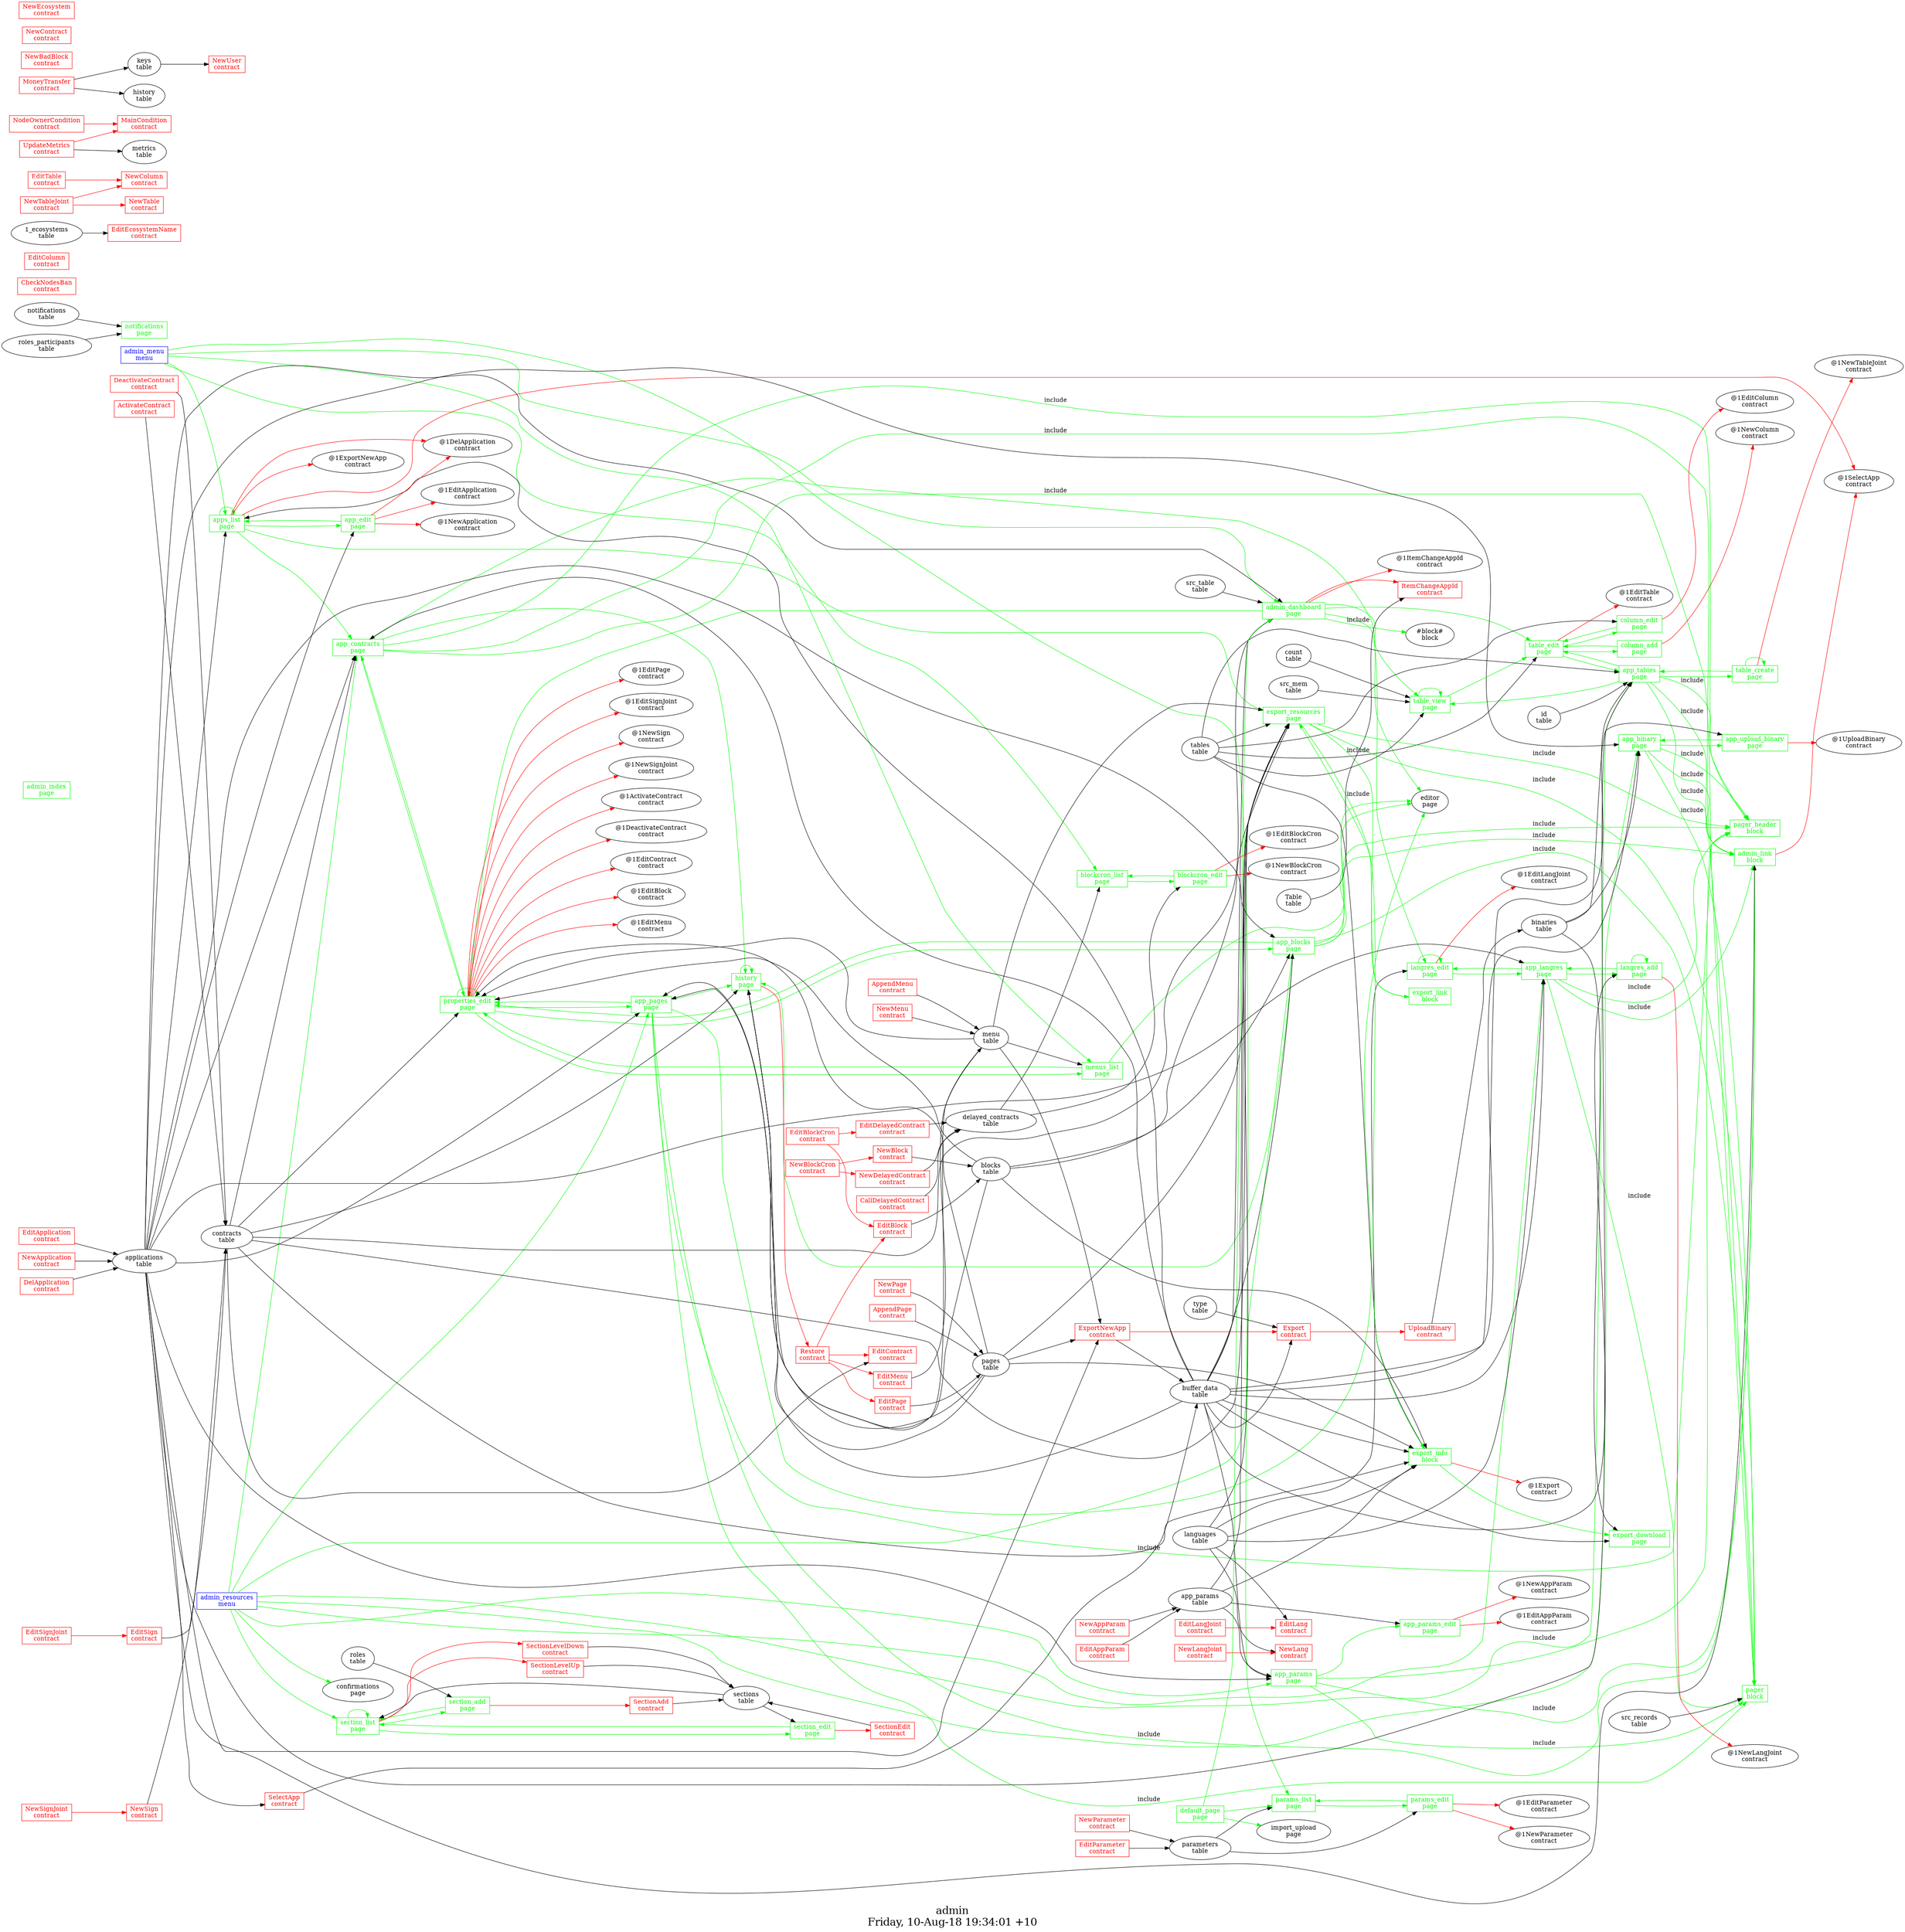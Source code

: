 digraph G {
fontsize="24";
label="admin\nFriday, 10-Aug-18 19:34:01 +10";
nojustify=true;
ordering=out;
rankdir=LR;
size="30";
"admin_menu\nmenu" -> "apps_list\npage"  [ color=green ]
"admin_menu\nmenu" -> "params_list\npage"  [ color=green ]
"admin_menu\nmenu" -> "menus_list\npage"  [ color=green ]
"admin_menu\nmenu" -> "blockcron_list\npage"  [ color=green ]
"admin_menu\nmenu" -> "admin_dashboard\npage"  [ color=green ]
"admin_menu\nmenu" [color=blue, fontcolor=blue, group=menus, shape=record];
"admin_resources\nmenu" -> "app_contracts\npage"  [ color=green ]
"admin_resources\nmenu" -> "app_pages\npage"  [ color=green ]
"admin_resources\nmenu" -> "app_blocks\npage"  [ color=green ]
"admin_resources\nmenu" -> "app_tables\npage"  [ color=green ]
"admin_resources\nmenu" -> "app_binary\npage"  [ color=green ]
"admin_resources\nmenu" -> "app_langres\npage"  [ color=green ]
"admin_resources\nmenu" -> "app_params\npage"  [ color=green ]
"admin_resources\nmenu" -> "confirmations\npage"  [ color=green ]
"admin_resources\nmenu" -> "section_list\npage"  [ color=green ]
"admin_resources\nmenu" [color=blue, fontcolor=blue, group=menus, shape=record];
"admin_dashboard\npage" -> "ItemChangeAppId\ncontract"  [ color=red ]
"admin_dashboard\npage" -> "@1ItemChangeAppId\ncontract"  [ color=red ]
"contracts\ntable" -> "admin_dashboard\npage"
"applications\ntable" -> "admin_dashboard\npage"
"buffer_data\ntable" -> "admin_dashboard\npage"
"src_table\ntable" -> "admin_dashboard\npage"
"admin_dashboard\npage" -> "properties_edit\npage"  [ color=green ]
"admin_dashboard\npage" -> "table_view\npage"  [ color=green ]
"admin_dashboard\npage" -> "table_edit\npage"  [ color=green ]
"admin_dashboard\npage" -> "langres_edit\npage"  [ color=green ]
"admin_dashboard\npage" -> "#block#\nblock"  [ color=green, label=include ]
"admin_dashboard\npage" [color=green, fontcolor=green, group=pages, shape=record];
"admin_index\npage" [color=green, fontcolor=green, group=pages, shape=record];
"buffer_data\ntable" -> "app_binary\npage"
"applications\ntable" -> "app_binary\npage"
"binaries\ntable" -> "app_binary\npage"
"app_binary\npage" -> "app_upload_binary\npage"  [ color=green ]
"app_binary\npage" -> "pager_header\nblock"  [ color=green, label=include ]
"app_binary\npage" -> "admin_link\nblock"  [ color=green, label=include ]
"app_binary\npage" -> "pager\nblock"  [ color=green, label=include ]
"app_binary\npage" [color=green, fontcolor=green, group=pages, shape=record];
"buffer_data\ntable" -> "app_blocks\npage"
"applications\ntable" -> "app_blocks\npage"
"blocks\ntable" -> "app_blocks\npage"
"app_blocks\npage" -> "editor\npage"  [ color=green ]
"app_blocks\npage" -> "history\npage"  [ color=green ]
"app_blocks\npage" -> "properties_edit\npage"  [ color=green ]
"app_blocks\npage" -> "pager_header\nblock"  [ color=green, label=include ]
"app_blocks\npage" -> "admin_link\nblock"  [ color=green, label=include ]
"app_blocks\npage" -> "pager\nblock"  [ color=green, label=include ]
"app_blocks\npage" [color=green, fontcolor=green, group=pages, shape=record];
"buffer_data\ntable" -> "app_contracts\npage"
"applications\ntable" -> "app_contracts\npage"
"contracts\ntable" -> "app_contracts\npage"
"app_contracts\npage" -> "editor\npage"  [ color=green ]
"app_contracts\npage" -> "history\npage"  [ color=green ]
"app_contracts\npage" -> "properties_edit\npage"  [ color=green ]
"app_contracts\npage" -> "pager_header\nblock"  [ color=green, label=include ]
"app_contracts\npage" -> "admin_link\nblock"  [ color=green, label=include ]
"app_contracts\npage" -> "pager\nblock"  [ color=green, label=include ]
"app_contracts\npage" [color=green, fontcolor=green, group=pages, shape=record];
"app_edit\npage" -> "@1DelApplication\ncontract"  [ color=red ]
"app_edit\npage" -> "@1EditApplication\ncontract"  [ color=red ]
"app_edit\npage" -> "@1NewApplication\ncontract"  [ color=red ]
"applications\ntable" -> "app_edit\npage"
"app_edit\npage" -> "apps_list\npage"  [ color=green ]
"app_edit\npage" [color=green, fontcolor=green, group=pages, shape=record];
"buffer_data\ntable" -> "app_langres\npage"
"applications\ntable" -> "app_langres\npage"
"languages\ntable" -> "app_langres\npage"
"app_langres\npage" -> "langres_add\npage"  [ color=green ]
"app_langres\npage" -> "langres_edit\npage"  [ color=green ]
"app_langres\npage" -> "pager_header\nblock"  [ color=green, label=include ]
"app_langres\npage" -> "admin_link\nblock"  [ color=green, label=include ]
"app_langres\npage" -> "pager\nblock"  [ color=green, label=include ]
"app_langres\npage" [color=green, fontcolor=green, group=pages, shape=record];
"buffer_data\ntable" -> "app_pages\npage"
"applications\ntable" -> "app_pages\npage"
"pages\ntable" -> "app_pages\npage"
"app_pages\npage" -> "editor\npage"  [ color=green ]
"app_pages\npage" -> "history\npage"  [ color=green ]
"app_pages\npage" -> "properties_edit\npage"  [ color=green ]
"app_pages\npage" -> "pager_header\nblock"  [ color=green, label=include ]
"app_pages\npage" -> "admin_link\nblock"  [ color=green, label=include ]
"app_pages\npage" -> "pager\nblock"  [ color=green, label=include ]
"app_pages\npage" [color=green, fontcolor=green, group=pages, shape=record];
"buffer_data\ntable" -> "app_params\npage"
"applications\ntable" -> "app_params\npage"
"app_params\ntable" -> "app_params\npage"
"app_params\npage" -> "app_params_edit\npage"  [ color=green ]
"app_params\npage" -> "pager_header\nblock"  [ color=green, label=include ]
"app_params\npage" -> "admin_link\nblock"  [ color=green, label=include ]
"app_params\npage" -> "pager\nblock"  [ color=green, label=include ]
"app_params\npage" [color=green, fontcolor=green, group=pages, shape=record];
"app_params_edit\npage" -> "@1NewAppParam\ncontract"  [ color=red ]
"app_params_edit\npage" -> "@1EditAppParam\ncontract"  [ color=red ]
"app_params\ntable" -> "app_params_edit\npage"
"app_params_edit\npage" [color=green, fontcolor=green, group=pages, shape=record];
"buffer_data\ntable" -> "app_tables\npage"
"applications\ntable" -> "app_tables\npage"
"tables\ntable" -> "app_tables\npage"
"id\ntable" -> "app_tables\npage"
"app_tables\npage" -> "table_create\npage"  [ color=green ]
"app_tables\npage" -> "table_view\npage"  [ color=green ]
"app_tables\npage" -> "table_edit\npage"  [ color=green ]
"app_tables\npage" -> "pager_header\nblock"  [ color=green, label=include ]
"app_tables\npage" -> "admin_link\nblock"  [ color=green, label=include ]
"app_tables\npage" -> "pager\nblock"  [ color=green, label=include ]
"app_tables\npage" [color=green, fontcolor=green, group=pages, shape=record];
"app_upload_binary\npage" -> "@1UploadBinary\ncontract"  [ color=red ]
"binaries\ntable" -> "app_upload_binary\npage"
"app_upload_binary\npage" -> "app_binary\npage"  [ color=green ]
"app_upload_binary\npage" [color=green, fontcolor=green, group=pages, shape=record];
"apps_list\npage" -> "@1DelApplication\ncontract"  [ color=red ]
"apps_list\npage" -> "@1ExportNewApp\ncontract"  [ color=red ]
"apps_list\npage" -> "@1SelectApp\ncontract"  [ color=red ]
"applications\ntable" -> "apps_list\npage"
"buffer_data\ntable" -> "apps_list\npage"
"apps_list\npage" -> "apps_list\npage"  [ color=green ]
"apps_list\npage" -> "app_edit\npage"  [ color=green ]
"apps_list\npage" -> "export_resources\npage"  [ color=green ]
"apps_list\npage" -> "app_contracts\npage"  [ color=green ]
"apps_list\npage" [color=green, fontcolor=green, group=pages, shape=record];
"blockcron_edit\npage" -> "@1EditBlockCron\ncontract"  [ color=red ]
"blockcron_edit\npage" -> "@1NewBlockCron\ncontract"  [ color=red ]
"delayed_contracts\ntable" -> "blockcron_edit\npage"
"blockcron_edit\npage" -> "blockcron_list\npage"  [ color=green ]
"blockcron_edit\npage" [color=green, fontcolor=green, group=pages, shape=record];
"delayed_contracts\ntable" -> "blockcron_list\npage"
"blockcron_list\npage" -> "blockcron_edit\npage"  [ color=green ]
"blockcron_list\npage" [color=green, fontcolor=green, group=pages, shape=record];
"column_add\npage" -> "@1NewColumn\ncontract"  [ color=red ]
"column_add\npage" -> "table_edit\npage"  [ color=green ]
"column_add\npage" [color=green, fontcolor=green, group=pages, shape=record];
"column_edit\npage" -> "@1EditColumn\ncontract"  [ color=red ]
"tables\ntable" -> "column_edit\npage"
"column_edit\npage" -> "table_edit\npage"  [ color=green ]
"column_edit\npage" [color=green, fontcolor=green, group=pages, shape=record];
"default_page\npage" -> "params_list\npage"  [ color=green ]
"default_page\npage" -> "admin_dashboard\npage"  [ color=green ]
"default_page\npage" -> "import_upload\npage"  [ color=green ]
"default_page\npage" [color=green, fontcolor=green, group=pages, shape=record];
"binaries\ntable" -> "export_download\npage"
"buffer_data\ntable" -> "export_download\npage"
"export_download\npage" [color=green, fontcolor=green, group=pages, shape=record];
"buffer_data\ntable" -> "export_resources\npage"
"pages\ntable" -> "export_resources\npage"
"blocks\ntable" -> "export_resources\npage"
"menu\ntable" -> "export_resources\npage"
"app_params\ntable" -> "export_resources\npage"
"languages\ntable" -> "export_resources\npage"
"contracts\ntable" -> "export_resources\npage"
"tables\ntable" -> "export_resources\npage"
"export_resources\npage" -> "export_link\nblock"  [ color=green, label=include ]
"export_resources\npage" -> "pager_header\nblock"  [ color=green, label=include ]
"export_resources\npage" -> "pager\nblock"  [ color=green, label=include ]
"export_resources\npage" -> "export_info\nblock"  [ color=green, label=include ]
"export_resources\npage" [color=green, fontcolor=green, group=pages, shape=record];
"history\npage" -> "Restore\ncontract"  [ color=red ]
"pages\ntable" -> "history\npage"
"blocks\ntable" -> "history\npage"
"contracts\ntable" -> "history\npage"
"menu\ntable" -> "history\npage"
"history\npage" -> "history\npage"  [ color=green ]
"history\npage" [color=green, fontcolor=green, group=pages, shape=record];
"langres_add\npage" -> "@1NewLangJoint\ncontract"  [ color=red ]
"buffer_data\ntable" -> "langres_add\npage"
"langres_add\npage" -> "langres_add\npage"  [ color=green ]
"langres_add\npage" -> "app_langres\npage"  [ color=green ]
"langres_add\npage" [color=green, fontcolor=green, group=pages, shape=record];
"langres_edit\npage" -> "@1EditLangJoint\ncontract"  [ color=red ]
"languages\ntable" -> "langres_edit\npage"
"langres_edit\npage" -> "langres_edit\npage"  [ color=green ]
"langres_edit\npage" -> "app_langres\npage"  [ color=green ]
"langres_edit\npage" [color=green, fontcolor=green, group=pages, shape=record];
"menu\ntable" -> "menus_list\npage"
"menus_list\npage" -> "editor\npage"  [ color=green ]
"menus_list\npage" -> "properties_edit\npage"  [ color=green ]
"menus_list\npage" [color=green, fontcolor=green, group=pages, shape=record];
"notifications\ntable" -> "notifications\npage"
"roles_participants\ntable" -> "notifications\npage"
"notifications\npage" [color=green, fontcolor=green, group=pages, shape=record];
"params_edit\npage" -> "@1EditParameter\ncontract"  [ color=red ]
"params_edit\npage" -> "@1NewParameter\ncontract"  [ color=red ]
"parameters\ntable" -> "params_edit\npage"
"params_edit\npage" -> "params_list\npage"  [ color=green ]
"params_edit\npage" [color=green, fontcolor=green, group=pages, shape=record];
"parameters\ntable" -> "params_list\npage"
"params_list\npage" -> "params_edit\npage"  [ color=green ]
"params_list\npage" [color=green, fontcolor=green, group=pages, shape=record];
"properties_edit\npage" -> "@1EditPage\ncontract"  [ color=red ]
"properties_edit\npage" -> "@1EditSignJoint\ncontract"  [ color=red ]
"properties_edit\npage" -> "@1NewSign\ncontract"  [ color=red ]
"properties_edit\npage" -> "@1NewSignJoint\ncontract"  [ color=red ]
"properties_edit\npage" -> "@1ActivateContract\ncontract"  [ color=red ]
"properties_edit\npage" -> "@1DeactivateContract\ncontract"  [ color=red ]
"properties_edit\npage" -> "@1EditContract\ncontract"  [ color=red ]
"properties_edit\npage" -> "@1EditBlock\ncontract"  [ color=red ]
"properties_edit\npage" -> "@1EditMenu\ncontract"  [ color=red ]
"pages\ntable" -> "properties_edit\npage"
"menu\ntable" -> "properties_edit\npage"
"contracts\ntable" -> "properties_edit\npage"
"blocks\ntable" -> "properties_edit\npage"
"properties_edit\npage" -> "properties_edit\npage"  [ color=green ]
"properties_edit\npage" -> "app_pages\npage"  [ color=green ]
"properties_edit\npage" -> "app_contracts\npage"  [ color=green ]
"properties_edit\npage" -> "app_blocks\npage"  [ color=green ]
"properties_edit\npage" -> "menus_list\npage"  [ color=green ]
"properties_edit\npage" [color=green, fontcolor=green, group=pages, shape=record];
"section_add\npage" -> "SectionAdd\ncontract"  [ color=red ]
"roles\ntable" -> "section_add\npage"
"section_add\npage" -> "section_list\npage"  [ color=green ]
"section_add\npage" [color=green, fontcolor=green, group=pages, shape=record];
"section_edit\npage" -> "SectionEdit\ncontract"  [ color=red ]
"sections\ntable" -> "section_edit\npage"
"section_edit\npage" -> "section_list\npage"  [ color=green ]
"section_edit\npage" [color=green, fontcolor=green, group=pages, shape=record];
"section_list\npage" -> "SectionLevelDown\ncontract"  [ color=red ]
"section_list\npage" -> "SectionLevelUp\ncontract"  [ color=red ]
"sections\ntable" -> "section_list\npage"
"section_list\npage" -> "section_add\npage"  [ color=green ]
"section_list\npage" -> "section_list\npage"  [ color=green ]
"section_list\npage" -> "section_edit\npage"  [ color=green ]
"section_list\npage" [color=green, fontcolor=green, group=pages, shape=record];
"table_create\npage" -> "@1NewTableJoint\ncontract"  [ color=red ]
"table_create\npage" -> "table_create\npage"  [ color=green ]
"table_create\npage" -> "app_tables\npage"  [ color=green ]
"table_create\npage" [color=green, fontcolor=green, group=pages, shape=record];
"table_edit\npage" -> "@1EditTable\ncontract"  [ color=red ]
"tables\ntable" -> "table_edit\npage"
"table_edit\npage" -> "column_edit\npage"  [ color=green ]
"table_edit\npage" -> "column_add\npage"  [ color=green ]
"table_edit\npage" -> "app_tables\npage"  [ color=green ]
"table_edit\npage" [color=green, fontcolor=green, group=pages, shape=record];
"tables\ntable" -> "table_view\npage"
"count\ntable" -> "table_view\npage"
"src_mem\ntable" -> "table_view\npage"
"table_view\npage" -> "table_edit\npage"  [ color=green ]
"table_view\npage" -> "table_view\npage"  [ color=green ]
"table_view\npage" [color=green, fontcolor=green, group=pages, shape=record];
"admin_link\nblock" -> "@1SelectApp\ncontract"  [ color=red ]
"applications\ntable" -> "admin_link\nblock"
"admin_link\nblock" [color=green, fontcolor=green, group=blocks, shape=record];
"export_info\nblock" -> "@1Export\ncontract"  [ color=red ]
"buffer_data\ntable" -> "export_info\nblock"
"pages\ntable" -> "export_info\nblock"
"blocks\ntable" -> "export_info\nblock"
"app_params\ntable" -> "export_info\nblock"
"languages\ntable" -> "export_info\nblock"
"contracts\ntable" -> "export_info\nblock"
"tables\ntable" -> "export_info\nblock"
"export_info\nblock" -> "export_download\npage"  [ color=green ]
"export_info\nblock" [color=green, fontcolor=green, group=blocks, shape=record];
"export_link\nblock" -> "export_resources\npage"  [ color=green ]
"export_link\nblock" [color=green, fontcolor=green, group=blocks, shape=record];
"src_records\ntable" -> "pager\nblock"
"pager\nblock" [color=green, fontcolor=green, group=blocks, shape=record];
"pager_header\nblock" [color=green, fontcolor=green, group=blocks, shape=record];
"ActivateContract\ncontract" -> "contracts\ntable"  [ color="" ]
"ActivateContract\ncontract" [color=red, fontcolor=red, group=contracts, shape=record];
"AppendMenu\ncontract" -> "menu\ntable"  [ color="" ]
"AppendMenu\ncontract" [color=red, fontcolor=red, group=contracts, shape=record];
"AppendPage\ncontract" -> "pages\ntable"  [ color="" ]
"AppendPage\ncontract" [color=red, fontcolor=red, group=contracts, shape=record];
"CallDelayedContract\ncontract" -> "delayed_contracts\ntable"  [ color="" ]
"CallDelayedContract\ncontract" [color=red, fontcolor=red, group=contracts, shape=record];
"CheckNodesBan\ncontract" [color=red, fontcolor=red, group=contracts, shape=record];
"DeactivateContract\ncontract" -> "contracts\ntable"  [ color="" ]
"DeactivateContract\ncontract" [color=red, fontcolor=red, group=contracts, shape=record];
"DelApplication\ncontract" -> "applications\ntable"  [ color="" ]
"DelApplication\ncontract" [color=red, fontcolor=red, group=contracts, shape=record];
"EditAppParam\ncontract" -> "app_params\ntable"  [ color="" ]
"EditAppParam\ncontract" [color=red, fontcolor=red, group=contracts, shape=record];
"EditApplication\ncontract" -> "applications\ntable"  [ color="" ]
"EditApplication\ncontract" [color=red, fontcolor=red, group=contracts, shape=record];
"EditBlock\ncontract" -> "blocks\ntable"  [ color="" ]
"EditBlock\ncontract" [color=red, fontcolor=red, group=contracts, shape=record];
"EditBlockCron\ncontract" -> "EditBlock\ncontract"  [ color=red ]
"EditBlockCron\ncontract" -> "EditDelayedContract\ncontract"  [ color=red ]
"EditBlockCron\ncontract" [color=red, fontcolor=red, group=contracts, shape=record];
"EditColumn\ncontract" [color=red, fontcolor=red, group=contracts, shape=record];
"contracts\ntable" -> "EditContract\ncontract"
"EditContract\ncontract" [color=red, fontcolor=red, group=contracts, shape=record];
"EditDelayedContract\ncontract" -> "delayed_contracts\ntable"  [ color="" ]
"EditDelayedContract\ncontract" [color=red, fontcolor=red, group=contracts, shape=record];
"1_ecosystems\ntable" -> "EditEcosystemName\ncontract"
"EditEcosystemName\ncontract" [color=red, fontcolor=red, group=contracts, shape=record];
"languages\ntable" -> "EditLang\ncontract"
"EditLang\ncontract" [color=red, fontcolor=red, group=contracts, shape=record];
"EditLangJoint\ncontract" -> "EditLang\ncontract"  [ color=red ]
"EditLangJoint\ncontract" [color=red, fontcolor=red, group=contracts, shape=record];
"EditMenu\ncontract" -> "menu\ntable"  [ color="" ]
"EditMenu\ncontract" [color=red, fontcolor=red, group=contracts, shape=record];
"EditPage\ncontract" -> "pages\ntable"  [ color="" ]
"EditPage\ncontract" [color=red, fontcolor=red, group=contracts, shape=record];
"EditParameter\ncontract" -> "parameters\ntable"  [ color="" ]
"EditParameter\ncontract" [color=red, fontcolor=red, group=contracts, shape=record];
"EditSign\ncontract" -> "contracts\ntable"  [ color="" ]
"EditSign\ncontract" [color=red, fontcolor=red, group=contracts, shape=record];
"EditSignJoint\ncontract" -> "EditSign\ncontract"  [ color=red ]
"EditSignJoint\ncontract" [color=red, fontcolor=red, group=contracts, shape=record];
"EditTable\ncontract" -> "NewColumn\ncontract"  [ color=red ]
"EditTable\ncontract" [color=red, fontcolor=red, group=contracts, shape=record];
"Export\ncontract" -> "UploadBinary\ncontract"  [ color=red ]
"type\ntable" -> "Export\ncontract"
"buffer_data\ntable" -> "Export\ncontract"
"Export\ncontract" [color=red, fontcolor=red, group=contracts, shape=record];
"ExportNewApp\ncontract" -> "Export\ncontract"  [ color=red ]
"ExportNewApp\ncontract" -> "buffer_data\ntable"  [ color="" ]
"applications\ntable" -> "ExportNewApp\ncontract"
"pages\ntable" -> "ExportNewApp\ncontract"
"menu\ntable" -> "ExportNewApp\ncontract"
"ExportNewApp\ncontract" [color=red, fontcolor=red, group=contracts, shape=record];
"Table\ntable" -> "ItemChangeAppId\ncontract"
"ItemChangeAppId\ncontract" [color=red, fontcolor=red, group=contracts, shape=record];
"MainCondition\ncontract" [color=red, fontcolor=red, group=contracts, shape=record];
"MoneyTransfer\ncontract" -> "keys\ntable"  [ color="" ]
"MoneyTransfer\ncontract" -> "history\ntable"  [ color="" ]
"MoneyTransfer\ncontract" [color=red, fontcolor=red, group=contracts, shape=record];
"NewAppParam\ncontract" -> "app_params\ntable"  [ color="" ]
"NewAppParam\ncontract" [color=red, fontcolor=red, group=contracts, shape=record];
"NewApplication\ncontract" -> "applications\ntable"  [ color="" ]
"NewApplication\ncontract" [color=red, fontcolor=red, group=contracts, shape=record];
"NewBadBlock\ncontract" [color=red, fontcolor=red, group=contracts, shape=record];
"NewBlock\ncontract" -> "blocks\ntable"  [ color="" ]
"NewBlock\ncontract" [color=red, fontcolor=red, group=contracts, shape=record];
"NewBlockCron\ncontract" -> "NewBlock\ncontract"  [ color=red ]
"NewBlockCron\ncontract" -> "NewDelayedContract\ncontract"  [ color=red ]
"NewBlockCron\ncontract" [color=red, fontcolor=red, group=contracts, shape=record];
"NewColumn\ncontract" [color=red, fontcolor=red, group=contracts, shape=record];
"NewContract\ncontract" [color=red, fontcolor=red, group=contracts, shape=record];
"NewDelayedContract\ncontract" -> "delayed_contracts\ntable"  [ color="" ]
"NewDelayedContract\ncontract" [color=red, fontcolor=red, group=contracts, shape=record];
"NewEcosystem\ncontract" [color=red, fontcolor=red, group=contracts, shape=record];
"languages\ntable" -> "NewLang\ncontract"
"NewLang\ncontract" [color=red, fontcolor=red, group=contracts, shape=record];
"NewLangJoint\ncontract" -> "NewLang\ncontract"  [ color=red ]
"NewLangJoint\ncontract" [color=red, fontcolor=red, group=contracts, shape=record];
"NewMenu\ncontract" -> "menu\ntable"  [ color="" ]
"NewMenu\ncontract" [color=red, fontcolor=red, group=contracts, shape=record];
"NewPage\ncontract" -> "pages\ntable"  [ color="" ]
"NewPage\ncontract" [color=red, fontcolor=red, group=contracts, shape=record];
"NewParameter\ncontract" -> "parameters\ntable"  [ color="" ]
"NewParameter\ncontract" [color=red, fontcolor=red, group=contracts, shape=record];
"NewSign\ncontract" -> "contracts\ntable"  [ color="" ]
"NewSign\ncontract" [color=red, fontcolor=red, group=contracts, shape=record];
"NewSignJoint\ncontract" -> "NewSign\ncontract"  [ color=red ]
"NewSignJoint\ncontract" [color=red, fontcolor=red, group=contracts, shape=record];
"NewTable\ncontract" [color=red, fontcolor=red, group=contracts, shape=record];
"NewTableJoint\ncontract" -> "NewColumn\ncontract"  [ color=red ]
"NewTableJoint\ncontract" -> "NewTable\ncontract"  [ color=red ]
"NewTableJoint\ncontract" [color=red, fontcolor=red, group=contracts, shape=record];
"keys\ntable" -> "NewUser\ncontract"
"NewUser\ncontract" [color=red, fontcolor=red, group=contracts, shape=record];
"NodeOwnerCondition\ncontract" -> "MainCondition\ncontract"  [ color=red ]
"NodeOwnerCondition\ncontract" [color=red, fontcolor=red, group=contracts, shape=record];
"Restore\ncontract" -> "EditBlock\ncontract"  [ color=red ]
"Restore\ncontract" -> "EditContract\ncontract"  [ color=red ]
"Restore\ncontract" -> "EditMenu\ncontract"  [ color=red ]
"Restore\ncontract" -> "EditPage\ncontract"  [ color=red ]
"Restore\ncontract" [color=red, fontcolor=red, group=contracts, shape=record];
"SectionAdd\ncontract" -> "sections\ntable"  [ color="" ]
"SectionAdd\ncontract" [color=red, fontcolor=red, group=contracts, shape=record];
"SectionEdit\ncontract" -> "sections\ntable"  [ color="" ]
"SectionEdit\ncontract" [color=red, fontcolor=red, group=contracts, shape=record];
"SectionLevelDown\ncontract" -> "sections\ntable"  [ color="" ]
"SectionLevelDown\ncontract" [color=red, fontcolor=red, group=contracts, shape=record];
"SectionLevelUp\ncontract" -> "sections\ntable"  [ color="" ]
"SectionLevelUp\ncontract" [color=red, fontcolor=red, group=contracts, shape=record];
"SelectApp\ncontract" -> "buffer_data\ntable"  [ color="" ]
"applications\ntable" -> "SelectApp\ncontract"
"SelectApp\ncontract" [color=red, fontcolor=red, group=contracts, shape=record];
"UpdateMetrics\ncontract" -> "MainCondition\ncontract"  [ color=red ]
"UpdateMetrics\ncontract" -> "metrics\ntable"  [ color="" ]
"UpdateMetrics\ncontract" [color=red, fontcolor=red, group=contracts, shape=record];
"UploadBinary\ncontract" -> "binaries\ntable"  [ color="" ]
"UploadBinary\ncontract" [color=red, fontcolor=red, group=contracts, shape=record];
"buffer_data\ntable" [color="", fontcolor="", group=tables, shape=""];
}
